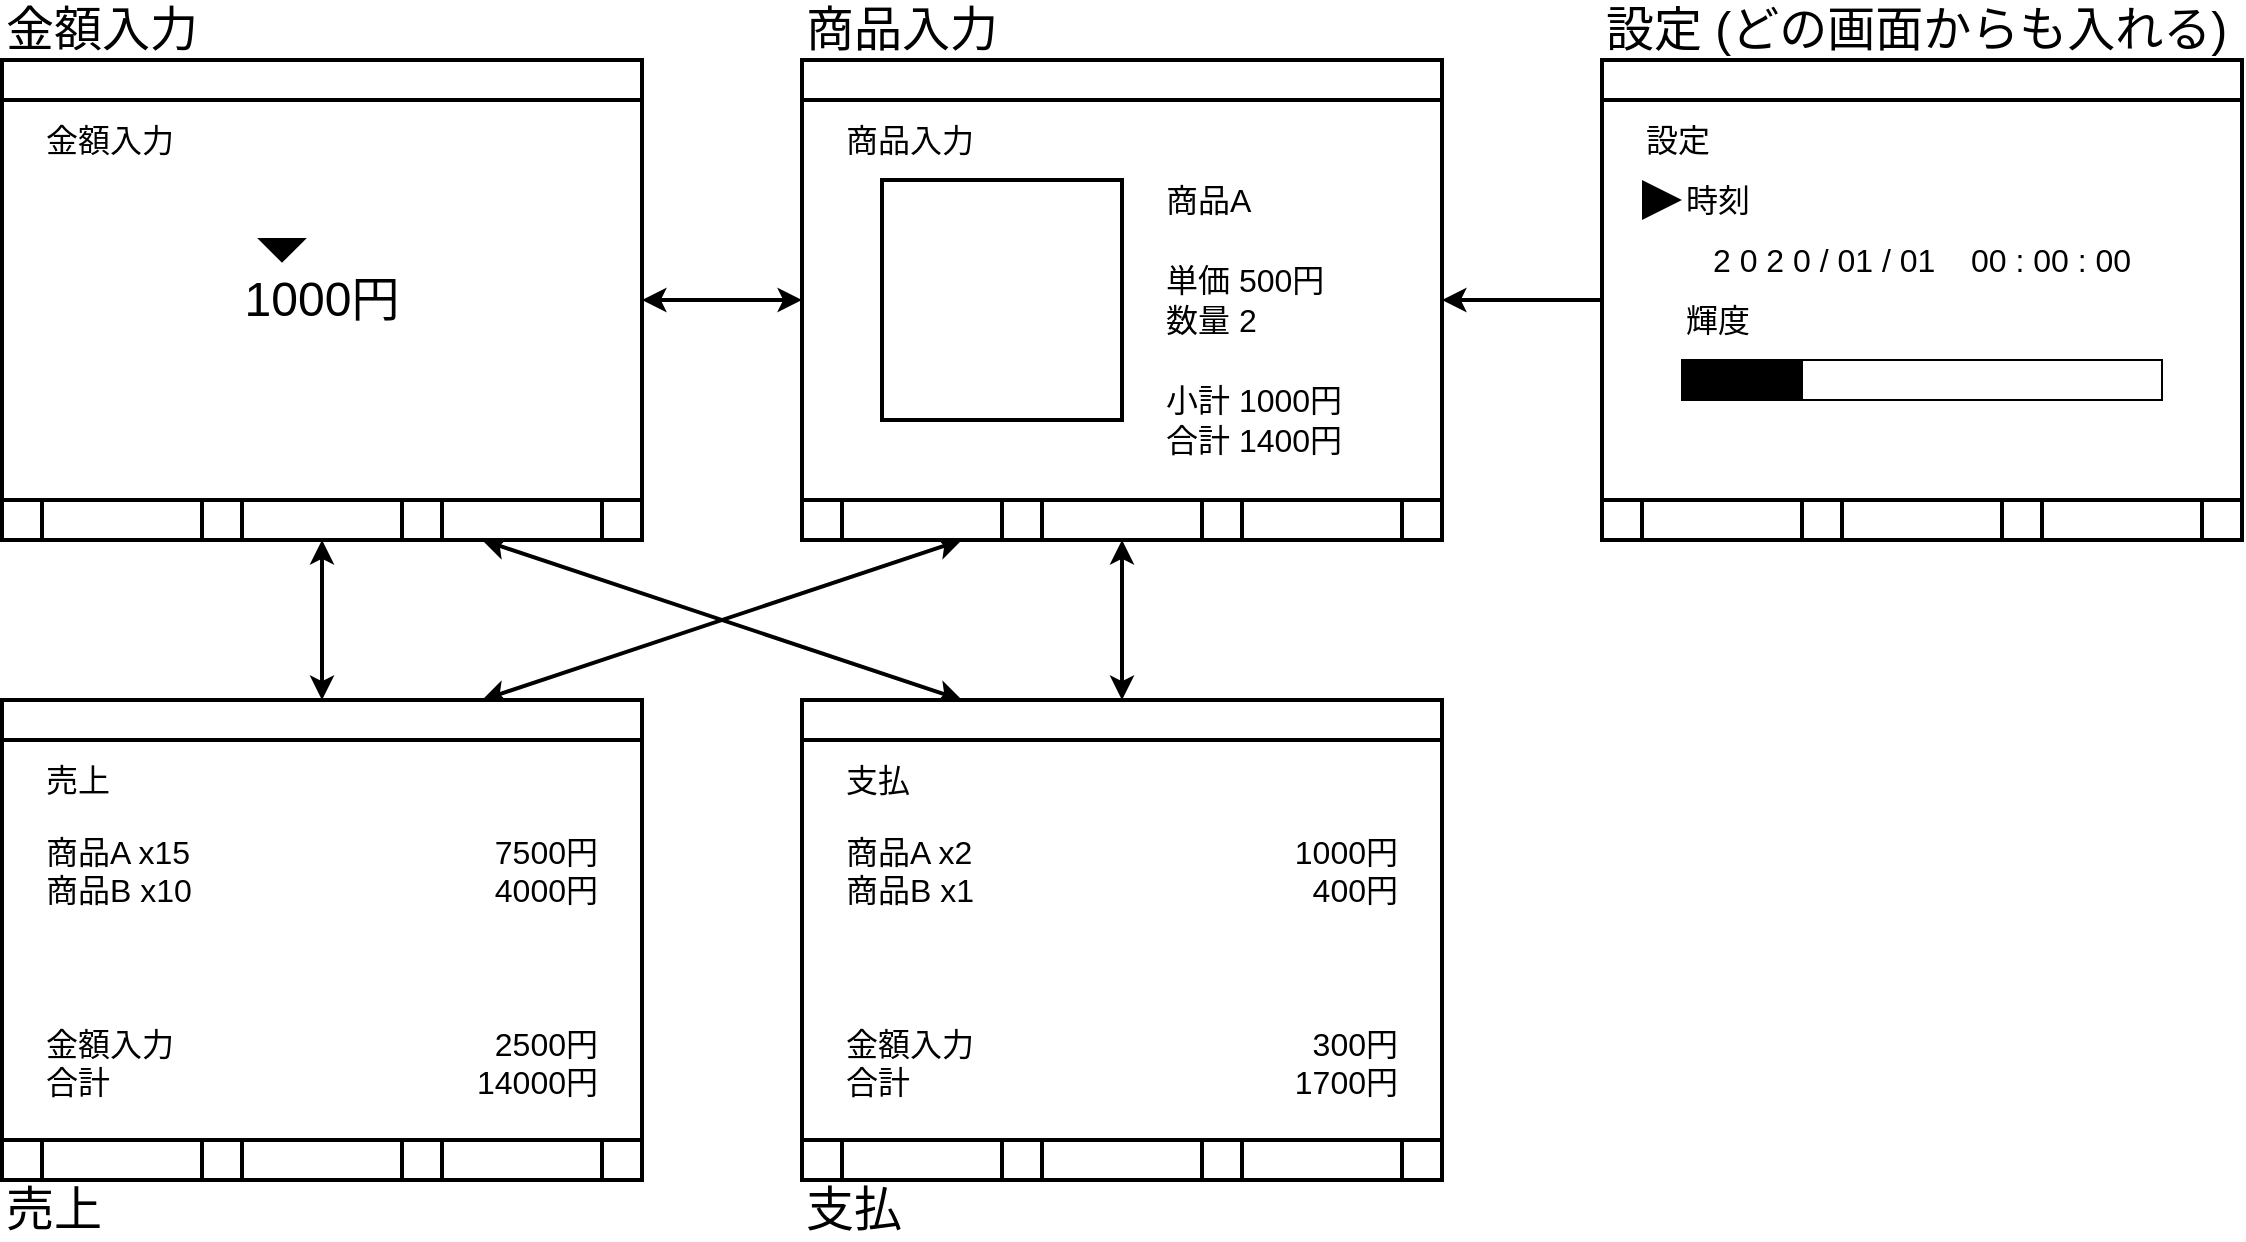 <mxfile version="12.7.9"><diagram id="q7m5QhycCiwAPwSsr3-v" name="Page-1"><mxGraphModel dx="1315" dy="1483" grid="1" gridSize="10" guides="1" tooltips="1" connect="1" arrows="1" fold="1" page="1" pageScale="1" pageWidth="1169" pageHeight="827" math="0" shadow="0"><root><mxCell id="0"/><mxCell id="1" parent="0"/><mxCell id="82i8Guw9W07SN6xHiTiH-1" value="" style="rounded=0;whiteSpace=wrap;html=1;strokeWidth=2;" parent="1" vertex="1"><mxGeometry x="10" y="200" width="320" height="240" as="geometry"/></mxCell><mxCell id="82i8Guw9W07SN6xHiTiH-2" value="" style="rounded=0;whiteSpace=wrap;html=1;strokeWidth=2;" parent="1" vertex="1"><mxGeometry x="410" y="200" width="320" height="240" as="geometry"/></mxCell><mxCell id="82i8Guw9W07SN6xHiTiH-3" value="" style="rounded=0;whiteSpace=wrap;html=1;strokeWidth=2;" parent="1" vertex="1"><mxGeometry x="410" y="520" width="320" height="240" as="geometry"/></mxCell><mxCell id="82i8Guw9W07SN6xHiTiH-4" value="" style="rounded=0;whiteSpace=wrap;html=1;strokeWidth=2;" parent="1" vertex="1"><mxGeometry x="10" y="520" width="320" height="240" as="geometry"/></mxCell><mxCell id="82i8Guw9W07SN6xHiTiH-5" value="" style="whiteSpace=wrap;html=1;aspect=fixed;strokeWidth=2;" parent="1" vertex="1"><mxGeometry x="450" y="260" width="120" height="120" as="geometry"/></mxCell><mxCell id="82i8Guw9W07SN6xHiTiH-6" value="商品A" style="text;html=1;strokeColor=none;fillColor=none;align=left;verticalAlign=middle;whiteSpace=wrap;rounded=0;fontSize=16;" parent="1" vertex="1"><mxGeometry x="590" y="260" width="80" height="20" as="geometry"/></mxCell><mxCell id="82i8Guw9W07SN6xHiTiH-7" value="単価 500円" style="text;html=1;strokeColor=none;fillColor=none;align=left;verticalAlign=middle;whiteSpace=wrap;rounded=0;fontSize=16;" parent="1" vertex="1"><mxGeometry x="590" y="300" width="100" height="20" as="geometry"/></mxCell><mxCell id="82i8Guw9W07SN6xHiTiH-8" value="小計 1000円" style="text;html=1;strokeColor=none;fillColor=none;align=left;verticalAlign=middle;whiteSpace=wrap;rounded=0;fontSize=16;" parent="1" vertex="1"><mxGeometry x="590" y="360" width="100" height="20" as="geometry"/></mxCell><mxCell id="82i8Guw9W07SN6xHiTiH-9" value="合計 1400円" style="text;html=1;strokeColor=none;fillColor=none;align=left;verticalAlign=middle;whiteSpace=wrap;rounded=0;fontSize=16;" parent="1" vertex="1"><mxGeometry x="590" y="380" width="100" height="20" as="geometry"/></mxCell><mxCell id="82i8Guw9W07SN6xHiTiH-10" value="商品入力" style="text;html=1;strokeColor=none;fillColor=none;align=left;verticalAlign=middle;whiteSpace=wrap;rounded=0;fontSize=16;" parent="1" vertex="1"><mxGeometry x="430" y="230" width="80" height="20" as="geometry"/></mxCell><mxCell id="82i8Guw9W07SN6xHiTiH-11" value="金額入力" style="text;html=1;strokeColor=none;fillColor=none;align=left;verticalAlign=middle;whiteSpace=wrap;rounded=0;fontSize=16;" parent="1" vertex="1"><mxGeometry x="30" y="230" width="80" height="20" as="geometry"/></mxCell><mxCell id="82i8Guw9W07SN6xHiTiH-12" value="支払" style="text;html=1;strokeColor=none;fillColor=none;align=left;verticalAlign=middle;whiteSpace=wrap;rounded=0;fontSize=16;" parent="1" vertex="1"><mxGeometry x="430" y="550" width="80" height="20" as="geometry"/></mxCell><mxCell id="82i8Guw9W07SN6xHiTiH-13" value="売上" style="text;html=1;strokeColor=none;fillColor=none;align=left;verticalAlign=middle;whiteSpace=wrap;rounded=0;fontSize=16;" parent="1" vertex="1"><mxGeometry x="30" y="550" width="80" height="20" as="geometry"/></mxCell><mxCell id="82i8Guw9W07SN6xHiTiH-14" value="" style="endArrow=classic;startArrow=classic;html=1;fontSize=16;entryX=0;entryY=0.5;entryDx=0;entryDy=0;exitX=1;exitY=0.5;exitDx=0;exitDy=0;strokeWidth=2;" parent="1" source="82i8Guw9W07SN6xHiTiH-1" target="82i8Guw9W07SN6xHiTiH-2" edge="1"><mxGeometry width="50" height="50" relative="1" as="geometry"><mxPoint x="200" y="400" as="sourcePoint"/><mxPoint x="250" y="350" as="targetPoint"/></mxGeometry></mxCell><mxCell id="82i8Guw9W07SN6xHiTiH-15" value="" style="endArrow=classic;startArrow=classic;html=1;strokeWidth=2;fontSize=16;entryX=0.25;entryY=1;entryDx=0;entryDy=0;exitX=0.75;exitY=0;exitDx=0;exitDy=0;" parent="1" source="82i8Guw9W07SN6xHiTiH-4" target="82i8Guw9W07SN6xHiTiH-2" edge="1"><mxGeometry width="50" height="50" relative="1" as="geometry"><mxPoint x="260" y="520" as="sourcePoint"/><mxPoint x="310" y="470" as="targetPoint"/></mxGeometry></mxCell><mxCell id="82i8Guw9W07SN6xHiTiH-16" value="" style="endArrow=classic;startArrow=classic;html=1;strokeWidth=2;fontSize=16;entryX=0.75;entryY=1;entryDx=0;entryDy=0;exitX=0.25;exitY=0;exitDx=0;exitDy=0;" parent="1" source="82i8Guw9W07SN6xHiTiH-3" target="82i8Guw9W07SN6xHiTiH-1" edge="1"><mxGeometry width="50" height="50" relative="1" as="geometry"><mxPoint x="240" y="510" as="sourcePoint"/><mxPoint x="290" y="460" as="targetPoint"/></mxGeometry></mxCell><mxCell id="82i8Guw9W07SN6xHiTiH-17" value="" style="endArrow=classic;startArrow=classic;html=1;strokeWidth=2;fontSize=16;entryX=0.5;entryY=1;entryDx=0;entryDy=0;exitX=0.5;exitY=0;exitDx=0;exitDy=0;" parent="1" source="82i8Guw9W07SN6xHiTiH-4" target="82i8Guw9W07SN6xHiTiH-1" edge="1"><mxGeometry width="50" height="50" relative="1" as="geometry"><mxPoint x="100" y="510" as="sourcePoint"/><mxPoint x="150" y="460" as="targetPoint"/></mxGeometry></mxCell><mxCell id="82i8Guw9W07SN6xHiTiH-18" value="" style="endArrow=classic;startArrow=classic;html=1;strokeWidth=2;fontSize=16;entryX=0.5;entryY=1;entryDx=0;entryDy=0;exitX=0.5;exitY=0;exitDx=0;exitDy=0;" parent="1" source="82i8Guw9W07SN6xHiTiH-3" target="82i8Guw9W07SN6xHiTiH-2" edge="1"><mxGeometry width="50" height="50" relative="1" as="geometry"><mxPoint x="530" y="510" as="sourcePoint"/><mxPoint x="580" y="460" as="targetPoint"/></mxGeometry></mxCell><mxCell id="82i8Guw9W07SN6xHiTiH-19" value="" style="rounded=0;whiteSpace=wrap;html=1;strokeWidth=2;fontSize=16;align=left;" parent="1" vertex="1"><mxGeometry x="410" y="200" width="320" height="20" as="geometry"/></mxCell><mxCell id="82i8Guw9W07SN6xHiTiH-20" value="" style="rounded=0;whiteSpace=wrap;html=1;strokeWidth=2;fontSize=16;align=left;" parent="1" vertex="1"><mxGeometry x="410" y="420" width="320" height="20" as="geometry"/></mxCell><mxCell id="82i8Guw9W07SN6xHiTiH-21" value="" style="rounded=0;whiteSpace=wrap;html=1;strokeWidth=2;fontSize=16;align=left;" parent="1" vertex="1"><mxGeometry x="430" y="420" width="80" height="20" as="geometry"/></mxCell><mxCell id="82i8Guw9W07SN6xHiTiH-22" value="" style="rounded=0;whiteSpace=wrap;html=1;strokeWidth=2;fontSize=16;align=left;" parent="1" vertex="1"><mxGeometry x="530" y="420" width="80" height="20" as="geometry"/></mxCell><mxCell id="82i8Guw9W07SN6xHiTiH-23" value="" style="rounded=0;whiteSpace=wrap;html=1;strokeWidth=2;fontSize=16;align=left;" parent="1" vertex="1"><mxGeometry x="630" y="420" width="80" height="20" as="geometry"/></mxCell><mxCell id="82i8Guw9W07SN6xHiTiH-24" value="" style="rounded=0;whiteSpace=wrap;html=1;strokeWidth=2;fontSize=16;align=left;" parent="1" vertex="1"><mxGeometry x="10" y="200" width="320" height="20" as="geometry"/></mxCell><mxCell id="82i8Guw9W07SN6xHiTiH-25" value="" style="rounded=0;whiteSpace=wrap;html=1;strokeWidth=2;fontSize=16;align=left;" parent="1" vertex="1"><mxGeometry x="10" y="420" width="320" height="20" as="geometry"/></mxCell><mxCell id="82i8Guw9W07SN6xHiTiH-26" value="" style="rounded=0;whiteSpace=wrap;html=1;strokeWidth=2;fontSize=16;align=left;" parent="1" vertex="1"><mxGeometry x="30" y="420" width="80" height="20" as="geometry"/></mxCell><mxCell id="82i8Guw9W07SN6xHiTiH-27" value="" style="rounded=0;whiteSpace=wrap;html=1;strokeWidth=2;fontSize=16;align=left;" parent="1" vertex="1"><mxGeometry x="130" y="420" width="80" height="20" as="geometry"/></mxCell><mxCell id="82i8Guw9W07SN6xHiTiH-28" value="" style="rounded=0;whiteSpace=wrap;html=1;strokeWidth=2;fontSize=16;align=left;" parent="1" vertex="1"><mxGeometry x="230" y="420" width="80" height="20" as="geometry"/></mxCell><mxCell id="82i8Guw9W07SN6xHiTiH-29" value="" style="rounded=0;whiteSpace=wrap;html=1;strokeWidth=2;fontSize=16;align=left;" parent="1" vertex="1"><mxGeometry x="10" y="520" width="320" height="20" as="geometry"/></mxCell><mxCell id="82i8Guw9W07SN6xHiTiH-30" value="" style="rounded=0;whiteSpace=wrap;html=1;strokeWidth=2;fontSize=16;align=left;" parent="1" vertex="1"><mxGeometry x="10" y="740" width="320" height="20" as="geometry"/></mxCell><mxCell id="82i8Guw9W07SN6xHiTiH-31" value="" style="rounded=0;whiteSpace=wrap;html=1;strokeWidth=2;fontSize=16;align=left;" parent="1" vertex="1"><mxGeometry x="30" y="740" width="80" height="20" as="geometry"/></mxCell><mxCell id="82i8Guw9W07SN6xHiTiH-32" value="" style="rounded=0;whiteSpace=wrap;html=1;strokeWidth=2;fontSize=16;align=left;" parent="1" vertex="1"><mxGeometry x="130" y="740" width="80" height="20" as="geometry"/></mxCell><mxCell id="82i8Guw9W07SN6xHiTiH-33" value="" style="rounded=0;whiteSpace=wrap;html=1;strokeWidth=2;fontSize=16;align=left;" parent="1" vertex="1"><mxGeometry x="230" y="740" width="80" height="20" as="geometry"/></mxCell><mxCell id="82i8Guw9W07SN6xHiTiH-34" value="" style="rounded=0;whiteSpace=wrap;html=1;strokeWidth=2;fontSize=16;align=left;" parent="1" vertex="1"><mxGeometry x="410" y="520" width="320" height="20" as="geometry"/></mxCell><mxCell id="82i8Guw9W07SN6xHiTiH-35" value="" style="rounded=0;whiteSpace=wrap;html=1;strokeWidth=2;fontSize=16;align=left;" parent="1" vertex="1"><mxGeometry x="410" y="740" width="320" height="20" as="geometry"/></mxCell><mxCell id="82i8Guw9W07SN6xHiTiH-36" value="" style="rounded=0;whiteSpace=wrap;html=1;strokeWidth=2;fontSize=16;align=left;" parent="1" vertex="1"><mxGeometry x="430" y="740" width="80" height="20" as="geometry"/></mxCell><mxCell id="82i8Guw9W07SN6xHiTiH-37" value="" style="rounded=0;whiteSpace=wrap;html=1;strokeWidth=2;fontSize=16;align=left;" parent="1" vertex="1"><mxGeometry x="530" y="740" width="80" height="20" as="geometry"/></mxCell><mxCell id="82i8Guw9W07SN6xHiTiH-38" value="" style="rounded=0;whiteSpace=wrap;html=1;strokeWidth=2;fontSize=16;align=left;" parent="1" vertex="1"><mxGeometry x="630" y="740" width="80" height="20" as="geometry"/></mxCell><mxCell id="82i8Guw9W07SN6xHiTiH-39" value="商品A x15&lt;br&gt;商品B x10&lt;br&gt;&lt;br&gt;&lt;br&gt;&lt;br&gt;金額入力&lt;br&gt;合計" style="text;html=1;strokeColor=none;fillColor=none;align=left;verticalAlign=top;whiteSpace=wrap;rounded=0;fontSize=16;" parent="1" vertex="1"><mxGeometry x="30" y="580" width="200" height="140" as="geometry"/></mxCell><mxCell id="82i8Guw9W07SN6xHiTiH-40" value="7500円&lt;br&gt;4000円&lt;br&gt;&lt;br&gt;&lt;br&gt;&lt;br&gt;2500円&lt;br&gt;14000円" style="text;html=1;strokeColor=none;fillColor=none;align=right;verticalAlign=top;whiteSpace=wrap;rounded=0;fontSize=16;" parent="1" vertex="1"><mxGeometry x="230" y="580" width="80" height="140" as="geometry"/></mxCell><mxCell id="82i8Guw9W07SN6xHiTiH-42" value="商品A x2&lt;br&gt;商品B x1&lt;br&gt;&lt;br&gt;&lt;br&gt;&lt;br&gt;金額入力&lt;br&gt;合計" style="text;html=1;strokeColor=none;fillColor=none;align=left;verticalAlign=top;whiteSpace=wrap;rounded=0;fontSize=16;" parent="1" vertex="1"><mxGeometry x="430" y="580" width="200" height="140" as="geometry"/></mxCell><mxCell id="82i8Guw9W07SN6xHiTiH-43" value="1000円&lt;br&gt;400円&lt;br&gt;&lt;br&gt;&lt;br&gt;&lt;br&gt;300円&lt;br&gt;1700円" style="text;html=1;strokeColor=none;fillColor=none;align=right;verticalAlign=top;whiteSpace=wrap;rounded=0;fontSize=16;" parent="1" vertex="1"><mxGeometry x="630" y="580" width="80" height="140" as="geometry"/></mxCell><mxCell id="82i8Guw9W07SN6xHiTiH-44" value="1000円" style="text;html=1;strokeColor=none;fillColor=none;align=center;verticalAlign=middle;whiteSpace=wrap;rounded=0;fontSize=24;" parent="1" vertex="1"><mxGeometry x="110" y="300" width="120" height="40" as="geometry"/></mxCell><mxCell id="82i8Guw9W07SN6xHiTiH-45" value="" style="triangle;whiteSpace=wrap;html=1;strokeWidth=2;fontSize=24;align=right;direction=south;fillColor=#000000;" parent="1" vertex="1"><mxGeometry x="140" y="290" width="20" height="10" as="geometry"/></mxCell><mxCell id="82i8Guw9W07SN6xHiTiH-46" value="数量 2" style="text;html=1;strokeColor=none;fillColor=none;align=left;verticalAlign=middle;whiteSpace=wrap;rounded=0;fontSize=16;" parent="1" vertex="1"><mxGeometry x="590" y="320" width="80" height="20" as="geometry"/></mxCell><mxCell id="82i8Guw9W07SN6xHiTiH-47" value="金額入力" style="text;html=1;strokeColor=none;fillColor=none;align=left;verticalAlign=middle;whiteSpace=wrap;rounded=0;fontSize=24;" parent="1" vertex="1"><mxGeometry x="10" y="170" width="120" height="30" as="geometry"/></mxCell><mxCell id="82i8Guw9W07SN6xHiTiH-48" value="商品入力" style="text;html=1;strokeColor=none;fillColor=none;align=left;verticalAlign=middle;whiteSpace=wrap;rounded=0;fontSize=24;" parent="1" vertex="1"><mxGeometry x="410" y="170" width="120" height="30" as="geometry"/></mxCell><mxCell id="82i8Guw9W07SN6xHiTiH-49" value="支払" style="text;html=1;strokeColor=none;fillColor=none;align=left;verticalAlign=middle;whiteSpace=wrap;rounded=0;fontSize=24;" parent="1" vertex="1"><mxGeometry x="410" y="760" width="120" height="30" as="geometry"/></mxCell><mxCell id="82i8Guw9W07SN6xHiTiH-50" value="売上" style="text;html=1;strokeColor=none;fillColor=none;align=left;verticalAlign=middle;whiteSpace=wrap;rounded=0;fontSize=24;" parent="1" vertex="1"><mxGeometry x="10" y="760" width="120" height="30" as="geometry"/></mxCell><mxCell id="ndbGqmpUNacJKzJYA-u3-1" value="" style="rounded=0;whiteSpace=wrap;html=1;strokeWidth=2;" vertex="1" parent="1"><mxGeometry x="810" y="200" width="320" height="240" as="geometry"/></mxCell><mxCell id="ndbGqmpUNacJKzJYA-u3-3" value="時刻" style="text;html=1;strokeColor=none;fillColor=none;align=left;verticalAlign=middle;whiteSpace=wrap;rounded=0;fontSize=16;" vertex="1" parent="1"><mxGeometry x="850" y="260" width="80" height="20" as="geometry"/></mxCell><mxCell id="ndbGqmpUNacJKzJYA-u3-7" value="設定" style="text;html=1;strokeColor=none;fillColor=none;align=left;verticalAlign=middle;whiteSpace=wrap;rounded=0;fontSize=16;" vertex="1" parent="1"><mxGeometry x="830" y="230" width="80" height="20" as="geometry"/></mxCell><mxCell id="ndbGqmpUNacJKzJYA-u3-8" value="" style="rounded=0;whiteSpace=wrap;html=1;strokeWidth=2;fontSize=16;align=left;" vertex="1" parent="1"><mxGeometry x="810" y="200" width="320" height="20" as="geometry"/></mxCell><mxCell id="ndbGqmpUNacJKzJYA-u3-9" value="" style="rounded=0;whiteSpace=wrap;html=1;strokeWidth=2;fontSize=16;align=left;" vertex="1" parent="1"><mxGeometry x="810" y="420" width="320" height="20" as="geometry"/></mxCell><mxCell id="ndbGqmpUNacJKzJYA-u3-10" value="" style="rounded=0;whiteSpace=wrap;html=1;strokeWidth=2;fontSize=16;align=left;" vertex="1" parent="1"><mxGeometry x="830" y="420" width="80" height="20" as="geometry"/></mxCell><mxCell id="ndbGqmpUNacJKzJYA-u3-11" value="" style="rounded=0;whiteSpace=wrap;html=1;strokeWidth=2;fontSize=16;align=left;" vertex="1" parent="1"><mxGeometry x="930" y="420" width="80" height="20" as="geometry"/></mxCell><mxCell id="ndbGqmpUNacJKzJYA-u3-12" value="" style="rounded=0;whiteSpace=wrap;html=1;strokeWidth=2;fontSize=16;align=left;" vertex="1" parent="1"><mxGeometry x="1030" y="420" width="80" height="20" as="geometry"/></mxCell><mxCell id="ndbGqmpUNacJKzJYA-u3-14" value="設定 (どの画面からも入れる)" style="text;html=1;strokeColor=none;fillColor=none;align=left;verticalAlign=middle;whiteSpace=wrap;rounded=0;fontSize=24;" vertex="1" parent="1"><mxGeometry x="810" y="170" width="320" height="30" as="geometry"/></mxCell><mxCell id="ndbGqmpUNacJKzJYA-u3-15" value="" style="endArrow=none;startArrow=classic;html=1;entryX=0;entryY=0.5;entryDx=0;entryDy=0;exitX=1;exitY=0.5;exitDx=0;exitDy=0;strokeWidth=2;endFill=0;" edge="1" parent="1" source="82i8Guw9W07SN6xHiTiH-2" target="ndbGqmpUNacJKzJYA-u3-1"><mxGeometry width="50" height="50" relative="1" as="geometry"><mxPoint x="750" y="390" as="sourcePoint"/><mxPoint x="800" y="340" as="targetPoint"/></mxGeometry></mxCell><mxCell id="ndbGqmpUNacJKzJYA-u3-16" value="2 0 2 0 / 01 / 01&amp;nbsp; &amp;nbsp; 00 : 00 : 00" style="text;html=1;strokeColor=none;fillColor=none;align=center;verticalAlign=middle;whiteSpace=wrap;rounded=0;fontSize=16;" vertex="1" parent="1"><mxGeometry x="830" y="290" width="280" height="20" as="geometry"/></mxCell><mxCell id="ndbGqmpUNacJKzJYA-u3-17" value="輝度" style="text;html=1;strokeColor=none;fillColor=none;align=left;verticalAlign=middle;whiteSpace=wrap;rounded=0;fontSize=16;" vertex="1" parent="1"><mxGeometry x="850" y="320" width="80" height="20" as="geometry"/></mxCell><mxCell id="ndbGqmpUNacJKzJYA-u3-18" value="" style="rounded=0;whiteSpace=wrap;html=1;align=center;" vertex="1" parent="1"><mxGeometry x="850" y="350" width="240" height="20" as="geometry"/></mxCell><mxCell id="ndbGqmpUNacJKzJYA-u3-19" value="" style="rounded=0;whiteSpace=wrap;html=1;align=center;fillColor=#000000;" vertex="1" parent="1"><mxGeometry x="850" y="350" width="60" height="20" as="geometry"/></mxCell><mxCell id="ndbGqmpUNacJKzJYA-u3-20" value="" style="triangle;whiteSpace=wrap;html=1;fillColor=#000000;align=center;strokeColor=none;" vertex="1" parent="1"><mxGeometry x="830" y="260" width="20" height="20" as="geometry"/></mxCell></root></mxGraphModel></diagram></mxfile>